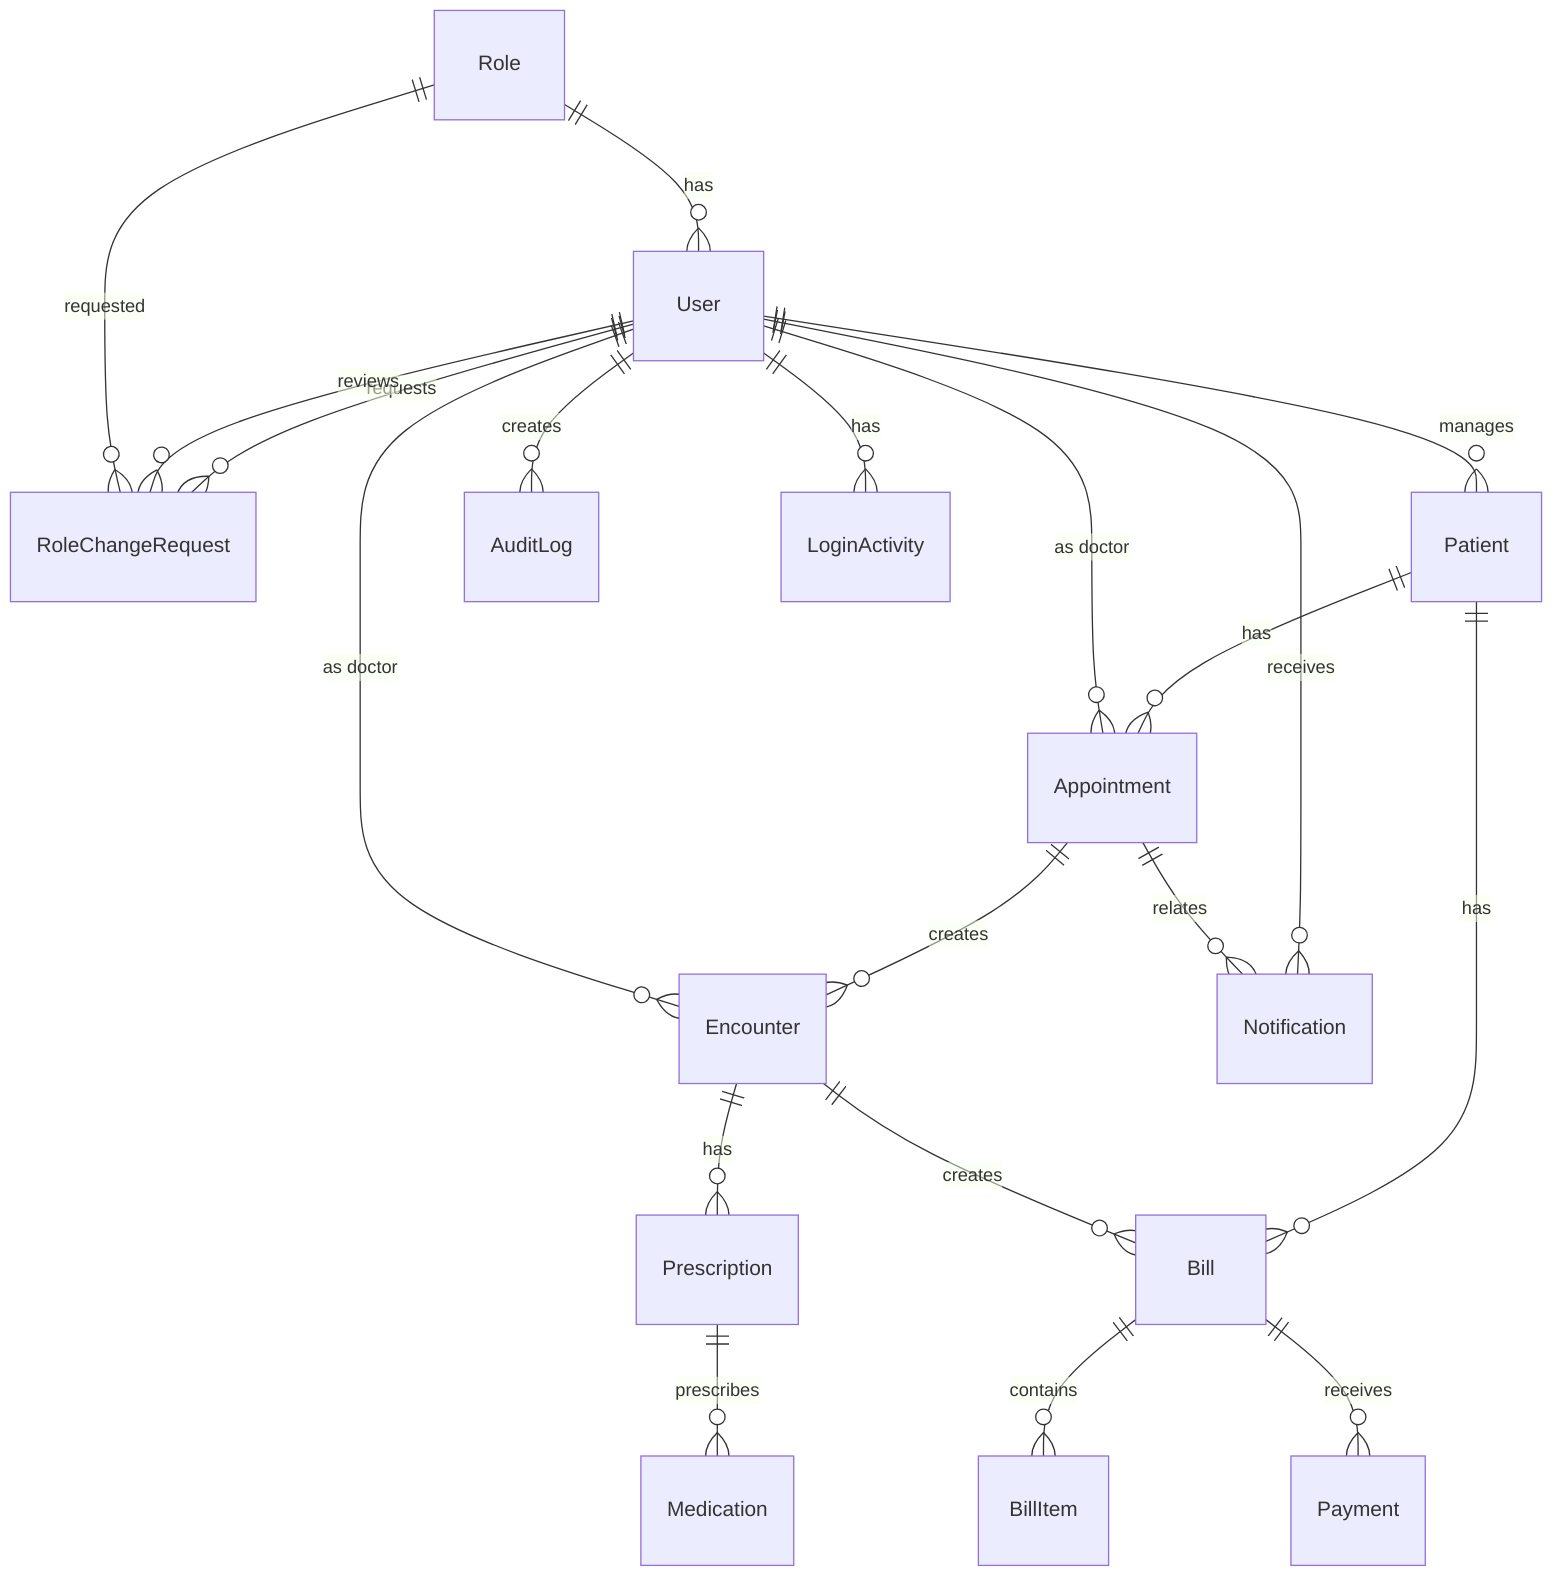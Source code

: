 erDiagram
    Role ||--o{ User : has
    User ||--o{ RoleChangeRequest : requests
    User ||--o{ RoleChangeRequest : reviews
    Role ||--o{ RoleChangeRequest : requested

    User ||--o{ Patient : manages
    Patient ||--o{ Appointment : has
    User ||--o{ Appointment : "as doctor"
    Appointment ||--o{ Encounter : creates
    User ||--o{ Encounter : "as doctor"
    Encounter ||--o{ Prescription : has
    Prescription ||--o{ Medication : prescribes

    Patient ||--o{ Bill : has
    Encounter ||--o{ Bill : creates
    Bill ||--o{ BillItem : contains
    Bill ||--o{ Payment : receives

    User ||--o{ Notification : receives
    Appointment ||--o{ Notification : relates

    User ||--o{ AuditLog : creates
    User ||--o{ LoginActivity : has